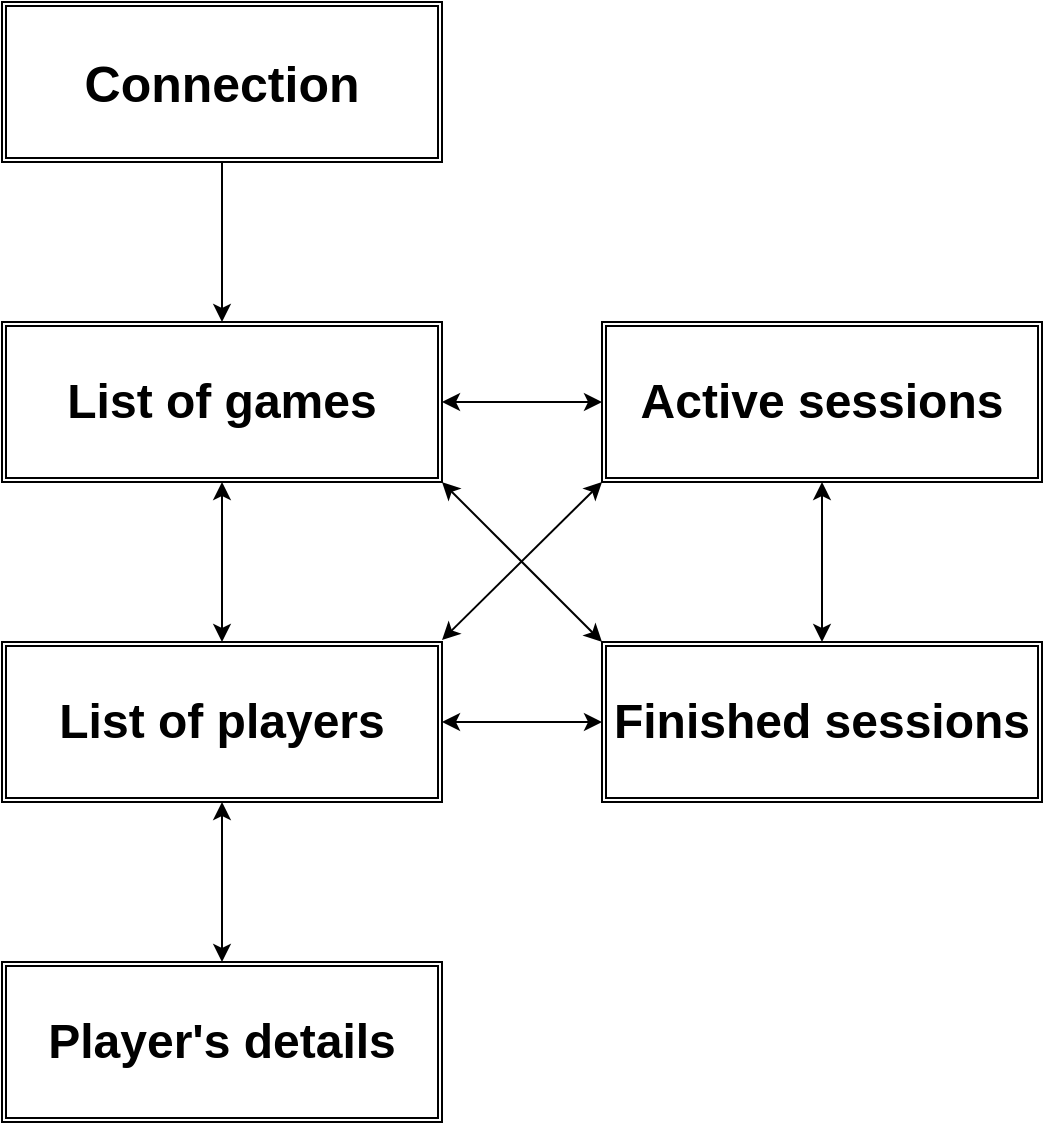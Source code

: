 <mxfile version="12.1.3" type="device" pages="1"><diagram id="gSnpx5uGAL04XRHWrT9_" name="Page-1"><mxGraphModel dx="1127" dy="546" grid="1" gridSize="10" guides="1" tooltips="1" connect="1" arrows="1" fold="1" page="1" pageScale="1" pageWidth="827" pageHeight="1169" math="0" shadow="0"><root><mxCell id="0"/><mxCell id="1" parent="0"/><mxCell id="BVLQ9J43ZEy-TG3XqTZP-12" value="" style="edgeStyle=orthogonalEdgeStyle;rounded=0;orthogonalLoop=1;jettySize=auto;html=1;" parent="1" source="BVLQ9J43ZEy-TG3XqTZP-1" target="BVLQ9J43ZEy-TG3XqTZP-11" edge="1"><mxGeometry relative="1" as="geometry"/></mxCell><mxCell id="BVLQ9J43ZEy-TG3XqTZP-1" value="&lt;h1 style=&quot;font-size: 25px&quot;&gt;&lt;font style=&quot;font-size: 25px&quot;&gt;C&lt;font style=&quot;font-size: 25px&quot;&gt;onnection&lt;/font&gt;&lt;/font&gt;&lt;/h1&gt;" style="shape=ext;double=1;rounded=0;whiteSpace=wrap;html=1;" parent="1" vertex="1"><mxGeometry x="70" y="40" width="220" height="80" as="geometry"/></mxCell><mxCell id="BVLQ9J43ZEy-TG3XqTZP-11" value="&lt;h1&gt;List of games&lt;/h1&gt;" style="shape=ext;double=1;rounded=0;whiteSpace=wrap;html=1;" parent="1" vertex="1"><mxGeometry x="70" y="200" width="220" height="80" as="geometry"/></mxCell><mxCell id="ppZuyh-84o3ccYqYWX5g-5" value="&lt;h1&gt;Active sessions&lt;br&gt;&lt;/h1&gt;" style="shape=ext;double=1;rounded=0;whiteSpace=wrap;html=1;" parent="1" vertex="1"><mxGeometry x="370" y="200" width="220" height="80" as="geometry"/></mxCell><mxCell id="ppZuyh-84o3ccYqYWX5g-7" value="&lt;h1&gt;Finished sessions&lt;br&gt;&lt;/h1&gt;" style="shape=ext;double=1;rounded=0;whiteSpace=wrap;html=1;" parent="1" vertex="1"><mxGeometry x="370" y="360" width="220" height="80" as="geometry"/></mxCell><mxCell id="ppZuyh-84o3ccYqYWX5g-3" value="&lt;h1&gt;List of players&lt;br&gt;&lt;/h1&gt;" style="shape=ext;double=1;rounded=0;whiteSpace=wrap;html=1;" parent="1" vertex="1"><mxGeometry x="70" y="360" width="220" height="80" as="geometry"/></mxCell><mxCell id="ppZuyh-84o3ccYqYWX5g-25" value="&lt;h1&gt;Player's details&lt;br&gt;&lt;/h1&gt;" style="shape=ext;double=1;rounded=0;whiteSpace=wrap;html=1;" parent="1" vertex="1"><mxGeometry x="70" y="520" width="220" height="80" as="geometry"/></mxCell><mxCell id="ppZuyh-84o3ccYqYWX5g-20" value="" style="endArrow=classic;startArrow=classic;html=1;exitX=0.5;exitY=0;exitDx=0;exitDy=0;entryX=0.5;entryY=1;entryDx=0;entryDy=0;" parent="1" source="ppZuyh-84o3ccYqYWX5g-3" target="BVLQ9J43ZEy-TG3XqTZP-11" edge="1"><mxGeometry width="50" height="50" relative="1" as="geometry"><mxPoint x="70" y="510" as="sourcePoint"/><mxPoint x="120" y="460" as="targetPoint"/></mxGeometry></mxCell><mxCell id="ppZuyh-84o3ccYqYWX5g-22" value="" style="endArrow=classic;startArrow=classic;html=1;exitX=0;exitY=0.5;exitDx=0;exitDy=0;entryX=1;entryY=0.5;entryDx=0;entryDy=0;" parent="1" source="ppZuyh-84o3ccYqYWX5g-7" target="ppZuyh-84o3ccYqYWX5g-3" edge="1"><mxGeometry width="50" height="50" relative="1" as="geometry"><mxPoint x="70" y="510" as="sourcePoint"/><mxPoint x="120" y="460" as="targetPoint"/></mxGeometry></mxCell><mxCell id="ppZuyh-84o3ccYqYWX5g-23" value="" style="endArrow=classic;startArrow=classic;html=1;exitX=0.5;exitY=0;exitDx=0;exitDy=0;entryX=0.5;entryY=1;entryDx=0;entryDy=0;" parent="1" source="ppZuyh-84o3ccYqYWX5g-7" target="ppZuyh-84o3ccYqYWX5g-5" edge="1"><mxGeometry width="50" height="50" relative="1" as="geometry"><mxPoint x="70" y="510" as="sourcePoint"/><mxPoint x="120" y="460" as="targetPoint"/></mxGeometry></mxCell><mxCell id="ppZuyh-84o3ccYqYWX5g-24" value="" style="endArrow=classic;startArrow=classic;html=1;exitX=0;exitY=0.5;exitDx=0;exitDy=0;entryX=1;entryY=0.5;entryDx=0;entryDy=0;" parent="1" source="ppZuyh-84o3ccYqYWX5g-5" target="BVLQ9J43ZEy-TG3XqTZP-11" edge="1"><mxGeometry width="50" height="50" relative="1" as="geometry"><mxPoint x="70" y="510" as="sourcePoint"/><mxPoint x="120" y="460" as="targetPoint"/></mxGeometry></mxCell><mxCell id="ppZuyh-84o3ccYqYWX5g-28" value="" style="endArrow=classic;startArrow=classic;html=1;exitX=0.5;exitY=1;exitDx=0;exitDy=0;entryX=0.5;entryY=0;entryDx=0;entryDy=0;" parent="1" source="ppZuyh-84o3ccYqYWX5g-3" target="ppZuyh-84o3ccYqYWX5g-25" edge="1"><mxGeometry width="50" height="50" relative="1" as="geometry"><mxPoint x="70" y="670" as="sourcePoint"/><mxPoint x="120" y="620" as="targetPoint"/></mxGeometry></mxCell><mxCell id="9F1UbS3wVb9zEiD39xok-1" value="" style="endArrow=classic;startArrow=classic;html=1;exitX=1;exitY=1;exitDx=0;exitDy=0;exitPerimeter=0;" edge="1" parent="1" source="BVLQ9J43ZEy-TG3XqTZP-11"><mxGeometry width="50" height="50" relative="1" as="geometry"><mxPoint x="70" y="670" as="sourcePoint"/><mxPoint x="370" y="360" as="targetPoint"/></mxGeometry></mxCell><mxCell id="9F1UbS3wVb9zEiD39xok-2" value="" style="endArrow=classic;startArrow=classic;html=1;entryX=1;entryY=-0.012;entryDx=0;entryDy=0;entryPerimeter=0;" edge="1" parent="1" target="ppZuyh-84o3ccYqYWX5g-3"><mxGeometry width="50" height="50" relative="1" as="geometry"><mxPoint x="370" y="280" as="sourcePoint"/><mxPoint x="120" y="620" as="targetPoint"/></mxGeometry></mxCell></root></mxGraphModel></diagram></mxfile>